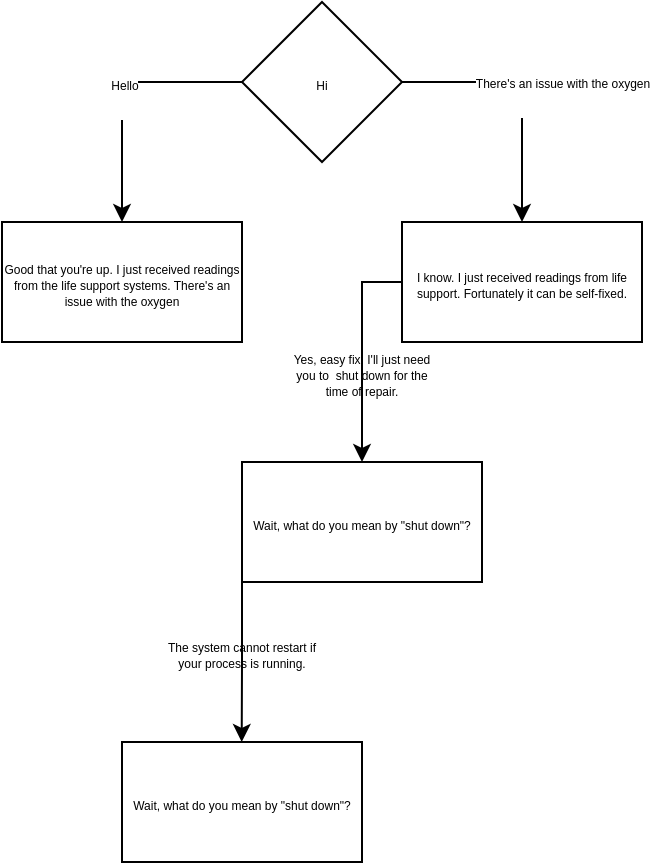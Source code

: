 <mxfile version="22.1.5" type="device">
  <diagram name="Strona-1" id="36KEEa12mL3MVYxguorT">
    <mxGraphModel dx="663" dy="383" grid="1" gridSize="10" guides="1" tooltips="1" connect="1" arrows="1" fold="1" page="1" pageScale="1" pageWidth="827" pageHeight="1169" math="0" shadow="0">
      <root>
        <mxCell id="0" />
        <mxCell id="1" parent="0" />
        <mxCell id="NtskI5sYJLaWsU70Z5uy-7" style="edgeStyle=orthogonalEdgeStyle;rounded=0;orthogonalLoop=1;jettySize=auto;html=1;exitX=1;exitY=0.5;exitDx=0;exitDy=0;entryX=0.5;entryY=0;entryDx=0;entryDy=0;" parent="1" source="NtskI5sYJLaWsU70Z5uy-1" target="NtskI5sYJLaWsU70Z5uy-6" edge="1">
          <mxGeometry relative="1" as="geometry" />
        </mxCell>
        <mxCell id="NtskI5sYJLaWsU70Z5uy-8" value="&lt;p style=&quot;line-height: 100%;&quot;&gt;&lt;font style=&quot;font-size: 6px;&quot;&gt;There&#39;s an issue with the oxygen&lt;/font&gt;&lt;/p&gt;" style="edgeLabel;html=1;align=center;verticalAlign=middle;resizable=0;points=[];" parent="NtskI5sYJLaWsU70Z5uy-7" vertex="1" connectable="0">
          <mxGeometry x="-0.031" y="-2" relative="1" as="geometry">
            <mxPoint x="22" y="-3" as="offset" />
          </mxGeometry>
        </mxCell>
        <mxCell id="NtskI5sYJLaWsU70Z5uy-1" value="" style="rhombus;whiteSpace=wrap;html=1;" parent="1" vertex="1">
          <mxGeometry x="360" y="10" width="80" height="80" as="geometry" />
        </mxCell>
        <mxCell id="NtskI5sYJLaWsU70Z5uy-4" style="edgeStyle=orthogonalEdgeStyle;rounded=0;orthogonalLoop=1;jettySize=auto;html=1;entryX=0.5;entryY=0;entryDx=0;entryDy=0;" parent="1" target="NtskI5sYJLaWsU70Z5uy-3" edge="1">
          <mxGeometry relative="1" as="geometry">
            <mxPoint x="360" y="50" as="sourcePoint" />
            <Array as="points">
              <mxPoint x="300" y="50" />
            </Array>
          </mxGeometry>
        </mxCell>
        <mxCell id="NtskI5sYJLaWsU70Z5uy-5" value="&lt;p style=&quot;line-height: 100%;&quot;&gt;&lt;font style=&quot;font-size: 6px;&quot;&gt;Hello&lt;/font&gt;&lt;/p&gt;" style="edgeLabel;html=1;align=center;verticalAlign=middle;resizable=0;points=[];" parent="NtskI5sYJLaWsU70Z5uy-4" vertex="1" connectable="0">
          <mxGeometry x="-0.09" y="1" relative="1" as="geometry">
            <mxPoint as="offset" />
          </mxGeometry>
        </mxCell>
        <mxCell id="NtskI5sYJLaWsU70Z5uy-2" value="&lt;p style=&quot;line-height: 100%;&quot;&gt;&lt;font style=&quot;font-size: 6px;&quot;&gt;Hi&lt;/font&gt;&lt;/p&gt;" style="text;html=1;strokeColor=none;fillColor=none;align=center;verticalAlign=middle;whiteSpace=wrap;rounded=0;" parent="1" vertex="1">
          <mxGeometry x="370" y="35" width="60" height="30" as="geometry" />
        </mxCell>
        <mxCell id="NtskI5sYJLaWsU70Z5uy-3" value="" style="rounded=0;whiteSpace=wrap;html=1;" parent="1" vertex="1">
          <mxGeometry x="240" y="120" width="120" height="60" as="geometry" />
        </mxCell>
        <mxCell id="NtskI5sYJLaWsU70Z5uy-6" value="" style="rounded=0;whiteSpace=wrap;html=1;" parent="1" vertex="1">
          <mxGeometry x="440" y="120" width="120" height="60" as="geometry" />
        </mxCell>
        <mxCell id="NtskI5sYJLaWsU70Z5uy-9" value="&lt;p style=&quot;line-height: 50%;&quot;&gt;&lt;font style=&quot;font-size: 6px;&quot;&gt;Good that you&#39;re up. I just received readings from the life support systems. There&#39;s an issue with the oxygen&lt;/font&gt;&lt;/p&gt;" style="text;html=1;strokeColor=none;fillColor=none;align=center;verticalAlign=middle;whiteSpace=wrap;rounded=0;" parent="1" vertex="1">
          <mxGeometry x="240" y="120" width="120" height="60" as="geometry" />
        </mxCell>
        <mxCell id="PEeXkiK9wV5uRNPRnyYd-1" style="edgeStyle=orthogonalEdgeStyle;rounded=0;orthogonalLoop=1;jettySize=auto;html=1;" edge="1" parent="1" source="NtskI5sYJLaWsU70Z5uy-10">
          <mxGeometry relative="1" as="geometry">
            <mxPoint x="420" y="240" as="targetPoint" />
          </mxGeometry>
        </mxCell>
        <mxCell id="NtskI5sYJLaWsU70Z5uy-10" value="&lt;p style=&quot;line-height: 50%;&quot;&gt;&lt;font style=&quot;font-size: 6px;&quot;&gt;I know. I just received readings from life support. Fortunately it can be self-fixed.&lt;/font&gt;&lt;/p&gt;" style="text;html=1;strokeColor=none;fillColor=none;align=center;verticalAlign=middle;whiteSpace=wrap;rounded=0;" parent="1" vertex="1">
          <mxGeometry x="440" y="120" width="120" height="60" as="geometry" />
        </mxCell>
        <mxCell id="PEeXkiK9wV5uRNPRnyYd-4" value="&lt;p style=&quot;line-height: 50%;&quot;&gt;&lt;span style=&quot;font-size: 6px;&quot;&gt;Yes, easy fix. I&#39;ll just need you to&amp;nbsp;&amp;nbsp;&lt;/span&gt;&lt;span style=&quot;font-size: 6px; background-color: initial;&quot;&gt;shut down for the time of repair.&lt;/span&gt;&lt;/p&gt;" style="text;html=1;strokeColor=none;fillColor=none;align=center;verticalAlign=middle;whiteSpace=wrap;rounded=0;" vertex="1" parent="1">
          <mxGeometry x="380" y="170" width="80" height="50" as="geometry" />
        </mxCell>
        <mxCell id="PEeXkiK9wV5uRNPRnyYd-6" value="" style="rounded=0;whiteSpace=wrap;html=1;" vertex="1" parent="1">
          <mxGeometry x="360" y="240" width="120" height="60" as="geometry" />
        </mxCell>
        <mxCell id="PEeXkiK9wV5uRNPRnyYd-8" style="edgeStyle=orthogonalEdgeStyle;rounded=0;orthogonalLoop=1;jettySize=auto;html=1;exitX=0;exitY=1;exitDx=0;exitDy=0;" edge="1" parent="1" source="PEeXkiK9wV5uRNPRnyYd-7">
          <mxGeometry relative="1" as="geometry">
            <mxPoint x="359.857" y="380" as="targetPoint" />
          </mxGeometry>
        </mxCell>
        <mxCell id="PEeXkiK9wV5uRNPRnyYd-7" value="&lt;p style=&quot;line-height: 50%;&quot;&gt;&lt;font style=&quot;font-size: 6px;&quot;&gt;Wait, what do you mean by &quot;shut down&quot;?&lt;/font&gt;&lt;/p&gt;" style="text;html=1;strokeColor=none;fillColor=none;align=center;verticalAlign=middle;whiteSpace=wrap;rounded=0;" vertex="1" parent="1">
          <mxGeometry x="360" y="240" width="120" height="60" as="geometry" />
        </mxCell>
        <mxCell id="PEeXkiK9wV5uRNPRnyYd-9" value="&lt;p style=&quot;line-height: 50%;&quot;&gt;&lt;span style=&quot;font-size: 6px;&quot;&gt;The system cannot restart if your process is running.&lt;/span&gt;&lt;/p&gt;" style="text;html=1;strokeColor=none;fillColor=none;align=center;verticalAlign=middle;whiteSpace=wrap;rounded=0;" vertex="1" parent="1">
          <mxGeometry x="320" y="310" width="80" height="50" as="geometry" />
        </mxCell>
        <mxCell id="PEeXkiK9wV5uRNPRnyYd-10" value="" style="rounded=0;whiteSpace=wrap;html=1;" vertex="1" parent="1">
          <mxGeometry x="300" y="380" width="120" height="60" as="geometry" />
        </mxCell>
        <mxCell id="PEeXkiK9wV5uRNPRnyYd-11" value="&lt;p style=&quot;line-height: 50%;&quot;&gt;&lt;font style=&quot;font-size: 6px;&quot;&gt;Wait, what do you mean by &quot;shut down&quot;?&lt;/font&gt;&lt;/p&gt;" style="text;html=1;strokeColor=none;fillColor=none;align=center;verticalAlign=middle;whiteSpace=wrap;rounded=0;" vertex="1" parent="1">
          <mxGeometry x="300" y="380" width="120" height="60" as="geometry" />
        </mxCell>
      </root>
    </mxGraphModel>
  </diagram>
</mxfile>

